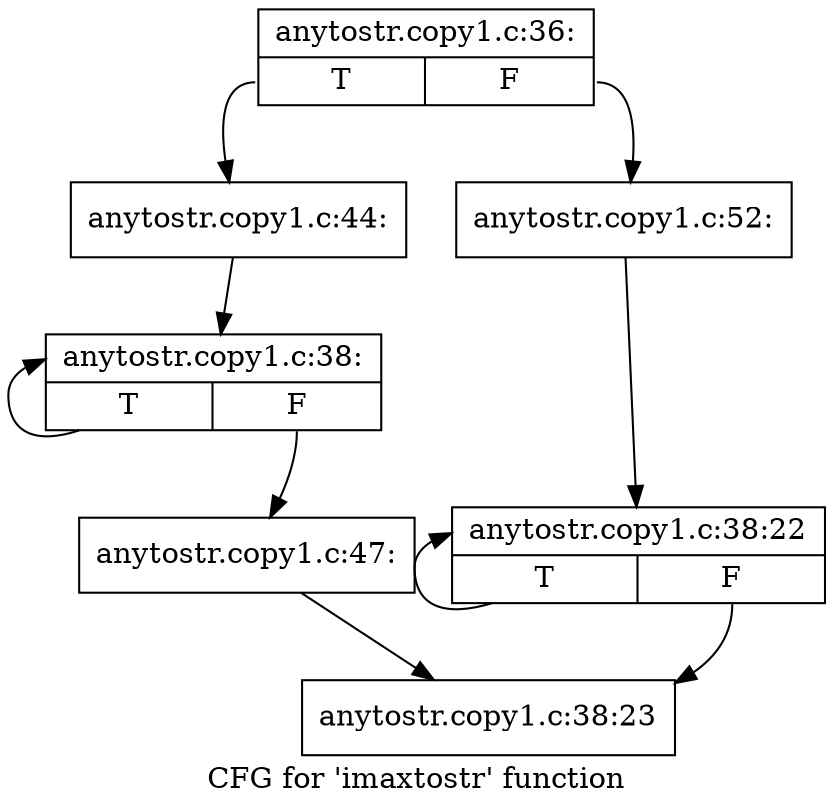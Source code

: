 digraph "CFG for 'imaxtostr' function" {
	label="CFG for 'imaxtostr' function";

	Node0xd620600 [shape=record,label="{anytostr.copy1.c:36:|{<s0>T|<s1>F}}"];
	Node0xd620600:s0 -> Node0xd7274f0;
	Node0xd620600:s1 -> Node0xd727590;
	Node0xd727590 [shape=record,label="{anytostr.copy1.c:52:}"];
	Node0xd727590 -> Node0xd68e900;
	Node0xd7274f0 [shape=record,label="{anytostr.copy1.c:44:}"];
	Node0xd7274f0 -> Node0xd68d710;
	Node0xd68d710 [shape=record,label="{anytostr.copy1.c:38:|{<s0>T|<s1>F}}"];
	Node0xd68d710:s0 -> Node0xd68d710;
	Node0xd68d710:s1 -> Node0xd68d670;
	Node0xd68d670 [shape=record,label="{anytostr.copy1.c:47:}"];
	Node0xd68d670 -> Node0xd68d230;
	Node0xd68e900 [shape=record,label="{anytostr.copy1.c:38:22|{<s0>T|<s1>F}}"];
	Node0xd68e900:s0 -> Node0xd68e900;
	Node0xd68e900:s1 -> Node0xd68d230;
	Node0xd68d230 [shape=record,label="{anytostr.copy1.c:38:23}"];
}
